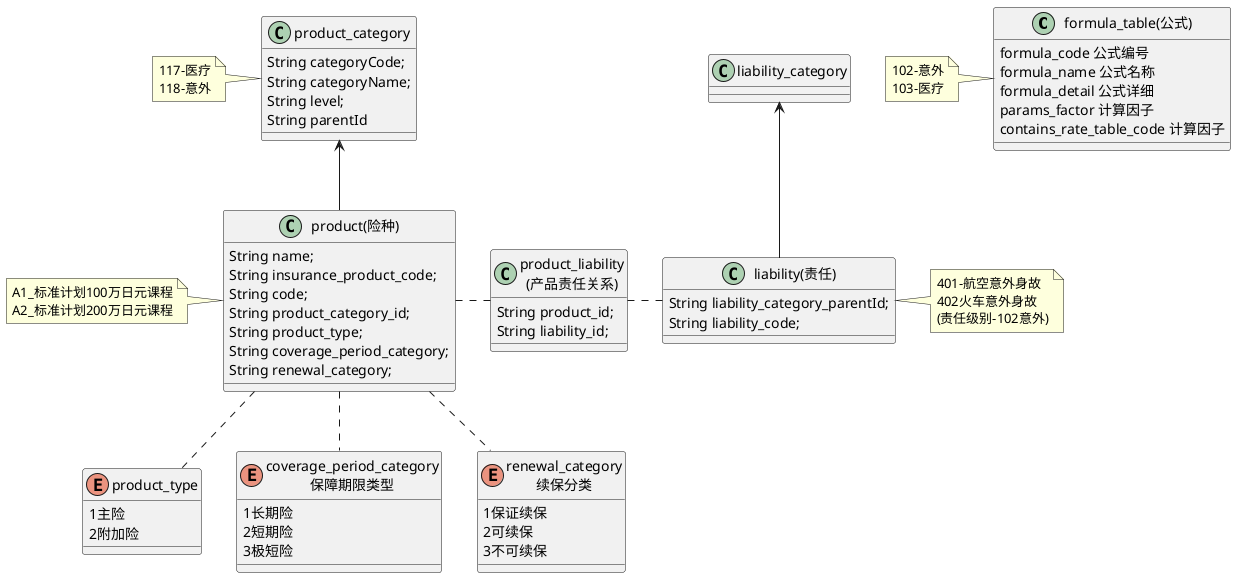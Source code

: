 @startuml
class "formula_table(公式)" as formula_code{
    formula_code 公式编号
    formula_name 公式名称
    formula_detail 公式详细
    params_factor 计算因子
    contains_rate_table_code 计算因子
}
note left:102-意外\n103-医疗


class "liability(责任)" as liability{
    String liability_category_parentId;
    String liability_code;
}
note right: 401-航空意外身故\n402火车意外身故\n(责任级别-102意外)

liability-up->liability_category


class "product(险种)" as product{
    String name;
    String insurance_product_code;
    String code;
    String product_category_id;
    String product_type;
    String coverage_period_category;
    String renewal_category;
}
note left: A1_标准计划100万日元课程\nA2_标准计划200万日元课程

enum product_type{
    1主险
    2附加险
}

enum "coverage_period_category\n保障期限类型" as coverage_period_category{
    1长期险
    2短期险
    3极短险
}

enum "renewal_category\n续保分类" as renewal_category{
    1保证续保
    2可续保
    3不可续保
}

product.. product_type
product.. coverage_period_category
product.. renewal_category
product-up->product_category


class product_category{
    String categoryCode;
    String categoryName;
    String level;
    String parentId
}
note left:117-医疗\n118-意外

class "product_liability\n(产品责任关系)" as product_liability{
    String product_id;
    String liability_id;
}

product.right product_liability
liability.left product_liability

@enduml